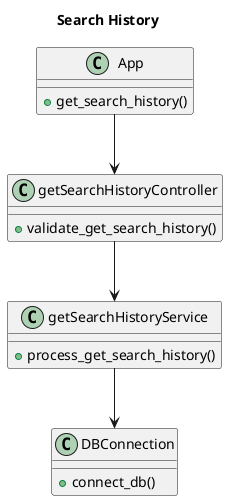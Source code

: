 @startuml ""
title Search History

class App {
    +get_search_history()
}

class getSearchHistoryController {
    +validate_get_search_history()
}

class getSearchHistoryService {
    +process_get_search_history()
}

class DBConnection {
    +connect_db()
}

App --> getSearchHistoryController
getSearchHistoryController --> getSearchHistoryService 
getSearchHistoryService --> DBConnection

@enduml
